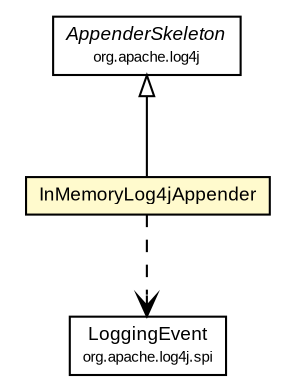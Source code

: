 #!/usr/local/bin/dot
#
# Class diagram 
# Generated by UMLGraph version R5_6-24-gf6e263 (http://www.umlgraph.org/)
#

digraph G {
	edge [fontname="arial",fontsize=10,labelfontname="arial",labelfontsize=10];
	node [fontname="arial",fontsize=10,shape=plaintext];
	nodesep=0.25;
	ranksep=0.5;
	// org.settings4j.test.InMemoryLog4jAppender
	c1113 [label=<<table title="org.settings4j.test.InMemoryLog4jAppender" border="0" cellborder="1" cellspacing="0" cellpadding="2" port="p" bgcolor="lemonChiffon" href="./InMemoryLog4jAppender.html">
		<tr><td><table border="0" cellspacing="0" cellpadding="1">
<tr><td align="center" balign="center"> InMemoryLog4jAppender </td></tr>
		</table></td></tr>
		</table>>, URL="./InMemoryLog4jAppender.html", fontname="arial", fontcolor="black", fontsize=9.0];
	//org.settings4j.test.InMemoryLog4jAppender extends org.apache.log4j.AppenderSkeleton
	c1123:p -> c1113:p [dir=back,arrowtail=empty];
	// org.settings4j.test.InMemoryLog4jAppender DEPEND org.apache.log4j.spi.LoggingEvent
	c1113:p -> c1132:p [taillabel="", label="", headlabel="", fontname="arial", fontcolor="black", fontsize=10.0, color="black", arrowhead=open, style=dashed];
	// org.apache.log4j.AppenderSkeleton
	c1123 [label=<<table title="org.apache.log4j.AppenderSkeleton" border="0" cellborder="1" cellspacing="0" cellpadding="2" port="p">
		<tr><td><table border="0" cellspacing="0" cellpadding="1">
<tr><td align="center" balign="center"><font face="arial italic"> AppenderSkeleton </font></td></tr>
<tr><td align="center" balign="center"><font point-size="7.0"> org.apache.log4j </font></td></tr>
		</table></td></tr>
		</table>>, URL="null", fontname="arial", fontcolor="black", fontsize=9.0];
	// org.apache.log4j.spi.LoggingEvent
	c1132 [label=<<table title="org.apache.log4j.spi.LoggingEvent" border="0" cellborder="1" cellspacing="0" cellpadding="2" port="p">
		<tr><td><table border="0" cellspacing="0" cellpadding="1">
<tr><td align="center" balign="center"> LoggingEvent </td></tr>
<tr><td align="center" balign="center"><font point-size="7.0"> org.apache.log4j.spi </font></td></tr>
		</table></td></tr>
		</table>>, URL="null", fontname="arial", fontcolor="black", fontsize=9.0];
}


